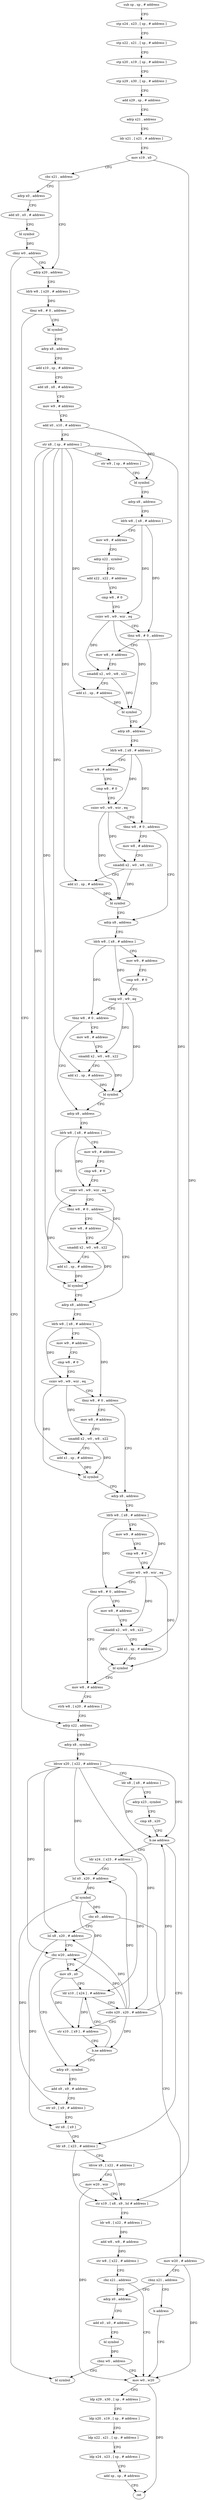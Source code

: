 digraph "func" {
"163364" [label = "sub sp , sp , # address" ]
"163368" [label = "stp x24 , x23 , [ sp , # address ]" ]
"163372" [label = "stp x22 , x21 , [ sp , # address ]" ]
"163376" [label = "stp x20 , x19 , [ sp , # address ]" ]
"163380" [label = "stp x29 , x30 , [ sp , # address ]" ]
"163384" [label = "add x29 , sp , # address" ]
"163388" [label = "adrp x21 , address" ]
"163392" [label = "ldr x21 , [ x21 , # address ]" ]
"163396" [label = "mov x19 , x0" ]
"163400" [label = "cbz x21 , address" ]
"163420" [label = "adrp x20 , address" ]
"163404" [label = "adrp x0 , address" ]
"163424" [label = "ldrb w8 , [ x20 , # address ]" ]
"163428" [label = "tbnz w8 , # 0 , address" ]
"163724" [label = "adrp x22 , address" ]
"163432" [label = "bl symbol" ]
"163408" [label = "add x0 , x0 , # address" ]
"163412" [label = "bl symbol" ]
"163416" [label = "cbnz w0 , address" ]
"163900" [label = "bl symbol" ]
"163728" [label = "adrp x8 , symbol" ]
"163732" [label = "ldrsw x20 , [ x22 , # address ]" ]
"163736" [label = "ldr x8 , [ x8 , # address ]" ]
"163740" [label = "adrp x23 , symbol" ]
"163744" [label = "cmp x8 , x20" ]
"163748" [label = "b.ne address" ]
"163812" [label = "ldr x8 , [ x23 , # address ]" ]
"163752" [label = "ldr x24 , [ x23 , # address ]" ]
"163436" [label = "adrp x8 , address" ]
"163440" [label = "add x10 , sp , # address" ]
"163444" [label = "add x8 , x8 , # address" ]
"163448" [label = "mov w9 , # address" ]
"163452" [label = "add x0 , x10 , # address" ]
"163456" [label = "str x8 , [ sp , # address ]" ]
"163460" [label = "str w9 , [ sp , # address ]" ]
"163464" [label = "bl symbol" ]
"163468" [label = "adrp x8 , address" ]
"163472" [label = "ldrb w8 , [ x8 , # address ]" ]
"163476" [label = "mov w9 , # address" ]
"163480" [label = "adrp x22 , symbol" ]
"163484" [label = "add x22 , x22 , # address" ]
"163488" [label = "cmp w8 , # 0" ]
"163492" [label = "csinv w0 , w9 , wzr , eq" ]
"163496" [label = "tbnz w8 , # 0 , address" ]
"163516" [label = "adrp x8 , address" ]
"163500" [label = "mov w8 , # address" ]
"163816" [label = "ldrsw x9 , [ x22 , # address ]" ]
"163820" [label = "mov w20 , wzr" ]
"163824" [label = "str x19 , [ x8 , x9 , lsl # address ]" ]
"163828" [label = "ldr w8 , [ x22 , # address ]" ]
"163832" [label = "add w8 , w8 , # address" ]
"163836" [label = "str w8 , [ x22 , # address ]" ]
"163840" [label = "cbz x21 , address" ]
"163860" [label = "mov w0 , w20" ]
"163844" [label = "adrp x0 , address" ]
"163756" [label = "lsl x0 , x20 , # address" ]
"163760" [label = "bl symbol" ]
"163764" [label = "cbz x0 , address" ]
"163888" [label = "mov w20 , # address" ]
"163768" [label = "lsl x8 , x20 , # address" ]
"163520" [label = "ldrb w8 , [ x8 , # address ]" ]
"163524" [label = "mov w9 , # address" ]
"163528" [label = "cmp w8 , # 0" ]
"163532" [label = "csinv w0 , w9 , wzr , eq" ]
"163536" [label = "tbnz w8 , # 0 , address" ]
"163556" [label = "adrp x8 , address" ]
"163540" [label = "mov w8 , # address" ]
"163504" [label = "smaddl x2 , w0 , w8 , x22" ]
"163508" [label = "add x1 , sp , # address" ]
"163512" [label = "bl symbol" ]
"163864" [label = "ldp x29 , x30 , [ sp , # address ]" ]
"163868" [label = "ldp x20 , x19 , [ sp , # address ]" ]
"163872" [label = "ldp x22 , x21 , [ sp , # address ]" ]
"163876" [label = "ldp x24 , x23 , [ sp , # address ]" ]
"163880" [label = "add sp , sp , # address" ]
"163884" [label = "ret" ]
"163848" [label = "add x0 , x0 , # address" ]
"163852" [label = "bl symbol" ]
"163856" [label = "cbnz w0 , address" ]
"163892" [label = "cbnz x21 , address" ]
"163896" [label = "b address" ]
"163772" [label = "cbz w20 , address" ]
"163796" [label = "adrp x9 , symbol" ]
"163776" [label = "mov x9 , x0" ]
"163560" [label = "ldrb w8 , [ x8 , # address ]" ]
"163564" [label = "mov w9 , # address" ]
"163568" [label = "cmp w8 , # 0" ]
"163572" [label = "cneg w0 , w9 , eq" ]
"163576" [label = "tbnz w8 , # 0 , address" ]
"163596" [label = "adrp x8 , address" ]
"163580" [label = "mov w8 , # address" ]
"163544" [label = "smaddl x2 , w0 , w8 , x22" ]
"163548" [label = "add x1 , sp , # address" ]
"163552" [label = "bl symbol" ]
"163800" [label = "add x9 , x9 , # address" ]
"163804" [label = "str x0 , [ x9 , # address ]" ]
"163808" [label = "str x8 , [ x9 ]" ]
"163780" [label = "ldr x10 , [ x24 ] , # address" ]
"163600" [label = "ldrb w8 , [ x8 , # address ]" ]
"163604" [label = "mov w9 , # address" ]
"163608" [label = "cmp w8 , # 0" ]
"163612" [label = "csinv w0 , w9 , wzr , eq" ]
"163616" [label = "tbnz w8 , # 0 , address" ]
"163636" [label = "adrp x8 , address" ]
"163620" [label = "mov w8 , # address" ]
"163584" [label = "smaddl x2 , w0 , w8 , x22" ]
"163588" [label = "add x1 , sp , # address" ]
"163592" [label = "bl symbol" ]
"163784" [label = "subs x20 , x20 , # address" ]
"163788" [label = "str x10 , [ x9 ] , # address" ]
"163792" [label = "b.ne address" ]
"163640" [label = "ldrb w8 , [ x8 , # address ]" ]
"163644" [label = "mov w9 , # address" ]
"163648" [label = "cmp w8 , # 0" ]
"163652" [label = "csinv w0 , w9 , wzr , eq" ]
"163656" [label = "tbnz w8 , # 0 , address" ]
"163676" [label = "adrp x8 , address" ]
"163660" [label = "mov w8 , # address" ]
"163624" [label = "smaddl x2 , w0 , w8 , x22" ]
"163628" [label = "add x1 , sp , # address" ]
"163632" [label = "bl symbol" ]
"163680" [label = "ldrb w8 , [ x8 , # address ]" ]
"163684" [label = "mov w9 , # address" ]
"163688" [label = "cmp w8 , # 0" ]
"163692" [label = "csinv w0 , w9 , wzr , eq" ]
"163696" [label = "tbnz w8 , # 0 , address" ]
"163716" [label = "mov w8 , # address" ]
"163700" [label = "mov w8 , # address" ]
"163664" [label = "smaddl x2 , w0 , w8 , x22" ]
"163668" [label = "add x1 , sp , # address" ]
"163672" [label = "bl symbol" ]
"163720" [label = "strb w8 , [ x20 , # address ]" ]
"163704" [label = "smaddl x2 , w0 , w8 , x22" ]
"163708" [label = "add x1 , sp , # address" ]
"163712" [label = "bl symbol" ]
"163364" -> "163368" [ label = "CFG" ]
"163368" -> "163372" [ label = "CFG" ]
"163372" -> "163376" [ label = "CFG" ]
"163376" -> "163380" [ label = "CFG" ]
"163380" -> "163384" [ label = "CFG" ]
"163384" -> "163388" [ label = "CFG" ]
"163388" -> "163392" [ label = "CFG" ]
"163392" -> "163396" [ label = "CFG" ]
"163396" -> "163400" [ label = "CFG" ]
"163396" -> "163824" [ label = "DFG" ]
"163400" -> "163420" [ label = "CFG" ]
"163400" -> "163404" [ label = "CFG" ]
"163420" -> "163424" [ label = "CFG" ]
"163404" -> "163408" [ label = "CFG" ]
"163424" -> "163428" [ label = "DFG" ]
"163428" -> "163724" [ label = "CFG" ]
"163428" -> "163432" [ label = "CFG" ]
"163724" -> "163728" [ label = "CFG" ]
"163432" -> "163436" [ label = "CFG" ]
"163408" -> "163412" [ label = "CFG" ]
"163412" -> "163416" [ label = "DFG" ]
"163416" -> "163900" [ label = "CFG" ]
"163416" -> "163420" [ label = "CFG" ]
"163728" -> "163732" [ label = "CFG" ]
"163732" -> "163736" [ label = "CFG" ]
"163732" -> "163748" [ label = "DFG" ]
"163732" -> "163756" [ label = "DFG" ]
"163732" -> "163768" [ label = "DFG" ]
"163732" -> "163772" [ label = "DFG" ]
"163732" -> "163784" [ label = "DFG" ]
"163736" -> "163740" [ label = "CFG" ]
"163736" -> "163748" [ label = "DFG" ]
"163740" -> "163744" [ label = "CFG" ]
"163744" -> "163748" [ label = "CFG" ]
"163748" -> "163812" [ label = "CFG" ]
"163748" -> "163752" [ label = "CFG" ]
"163812" -> "163816" [ label = "CFG" ]
"163812" -> "163824" [ label = "DFG" ]
"163752" -> "163756" [ label = "CFG" ]
"163752" -> "163780" [ label = "DFG" ]
"163436" -> "163440" [ label = "CFG" ]
"163440" -> "163444" [ label = "CFG" ]
"163444" -> "163448" [ label = "CFG" ]
"163448" -> "163452" [ label = "CFG" ]
"163452" -> "163456" [ label = "CFG" ]
"163452" -> "163464" [ label = "DFG" ]
"163456" -> "163460" [ label = "CFG" ]
"163456" -> "163508" [ label = "DFG" ]
"163456" -> "163548" [ label = "DFG" ]
"163456" -> "163588" [ label = "DFG" ]
"163456" -> "163628" [ label = "DFG" ]
"163456" -> "163668" [ label = "DFG" ]
"163456" -> "163708" [ label = "DFG" ]
"163460" -> "163464" [ label = "CFG" ]
"163464" -> "163468" [ label = "CFG" ]
"163468" -> "163472" [ label = "CFG" ]
"163472" -> "163476" [ label = "CFG" ]
"163472" -> "163492" [ label = "DFG" ]
"163472" -> "163496" [ label = "DFG" ]
"163476" -> "163480" [ label = "CFG" ]
"163480" -> "163484" [ label = "CFG" ]
"163484" -> "163488" [ label = "CFG" ]
"163488" -> "163492" [ label = "CFG" ]
"163492" -> "163496" [ label = "CFG" ]
"163492" -> "163504" [ label = "DFG" ]
"163492" -> "163512" [ label = "DFG" ]
"163496" -> "163516" [ label = "CFG" ]
"163496" -> "163500" [ label = "CFG" ]
"163516" -> "163520" [ label = "CFG" ]
"163500" -> "163504" [ label = "CFG" ]
"163816" -> "163820" [ label = "CFG" ]
"163816" -> "163824" [ label = "DFG" ]
"163820" -> "163824" [ label = "CFG" ]
"163820" -> "163860" [ label = "DFG" ]
"163824" -> "163828" [ label = "CFG" ]
"163828" -> "163832" [ label = "DFG" ]
"163832" -> "163836" [ label = "DFG" ]
"163836" -> "163840" [ label = "CFG" ]
"163840" -> "163860" [ label = "CFG" ]
"163840" -> "163844" [ label = "CFG" ]
"163860" -> "163864" [ label = "CFG" ]
"163860" -> "163884" [ label = "DFG" ]
"163844" -> "163848" [ label = "CFG" ]
"163756" -> "163760" [ label = "DFG" ]
"163760" -> "163764" [ label = "DFG" ]
"163760" -> "163804" [ label = "DFG" ]
"163760" -> "163776" [ label = "DFG" ]
"163764" -> "163888" [ label = "CFG" ]
"163764" -> "163768" [ label = "CFG" ]
"163888" -> "163892" [ label = "CFG" ]
"163888" -> "163860" [ label = "DFG" ]
"163768" -> "163772" [ label = "CFG" ]
"163768" -> "163808" [ label = "DFG" ]
"163520" -> "163524" [ label = "CFG" ]
"163520" -> "163532" [ label = "DFG" ]
"163520" -> "163536" [ label = "DFG" ]
"163524" -> "163528" [ label = "CFG" ]
"163528" -> "163532" [ label = "CFG" ]
"163532" -> "163536" [ label = "CFG" ]
"163532" -> "163544" [ label = "DFG" ]
"163532" -> "163552" [ label = "DFG" ]
"163536" -> "163556" [ label = "CFG" ]
"163536" -> "163540" [ label = "CFG" ]
"163556" -> "163560" [ label = "CFG" ]
"163540" -> "163544" [ label = "CFG" ]
"163504" -> "163508" [ label = "CFG" ]
"163504" -> "163512" [ label = "DFG" ]
"163508" -> "163512" [ label = "DFG" ]
"163512" -> "163516" [ label = "CFG" ]
"163864" -> "163868" [ label = "CFG" ]
"163868" -> "163872" [ label = "CFG" ]
"163872" -> "163876" [ label = "CFG" ]
"163876" -> "163880" [ label = "CFG" ]
"163880" -> "163884" [ label = "CFG" ]
"163848" -> "163852" [ label = "CFG" ]
"163852" -> "163856" [ label = "DFG" ]
"163856" -> "163900" [ label = "CFG" ]
"163856" -> "163860" [ label = "CFG" ]
"163892" -> "163844" [ label = "CFG" ]
"163892" -> "163896" [ label = "CFG" ]
"163896" -> "163860" [ label = "CFG" ]
"163772" -> "163796" [ label = "CFG" ]
"163772" -> "163776" [ label = "CFG" ]
"163796" -> "163800" [ label = "CFG" ]
"163776" -> "163780" [ label = "CFG" ]
"163776" -> "163788" [ label = "DFG" ]
"163560" -> "163564" [ label = "CFG" ]
"163560" -> "163572" [ label = "DFG" ]
"163560" -> "163576" [ label = "DFG" ]
"163564" -> "163568" [ label = "CFG" ]
"163568" -> "163572" [ label = "CFG" ]
"163572" -> "163576" [ label = "CFG" ]
"163572" -> "163584" [ label = "DFG" ]
"163572" -> "163592" [ label = "DFG" ]
"163576" -> "163596" [ label = "CFG" ]
"163576" -> "163580" [ label = "CFG" ]
"163596" -> "163600" [ label = "CFG" ]
"163580" -> "163584" [ label = "CFG" ]
"163544" -> "163548" [ label = "CFG" ]
"163544" -> "163552" [ label = "DFG" ]
"163548" -> "163552" [ label = "DFG" ]
"163552" -> "163556" [ label = "CFG" ]
"163800" -> "163804" [ label = "CFG" ]
"163804" -> "163808" [ label = "CFG" ]
"163808" -> "163812" [ label = "CFG" ]
"163780" -> "163784" [ label = "CFG" ]
"163780" -> "163788" [ label = "DFG" ]
"163600" -> "163604" [ label = "CFG" ]
"163600" -> "163612" [ label = "DFG" ]
"163600" -> "163616" [ label = "DFG" ]
"163604" -> "163608" [ label = "CFG" ]
"163608" -> "163612" [ label = "CFG" ]
"163612" -> "163616" [ label = "CFG" ]
"163612" -> "163624" [ label = "DFG" ]
"163612" -> "163632" [ label = "DFG" ]
"163616" -> "163636" [ label = "CFG" ]
"163616" -> "163620" [ label = "CFG" ]
"163636" -> "163640" [ label = "CFG" ]
"163620" -> "163624" [ label = "CFG" ]
"163584" -> "163588" [ label = "CFG" ]
"163584" -> "163592" [ label = "DFG" ]
"163588" -> "163592" [ label = "DFG" ]
"163592" -> "163596" [ label = "CFG" ]
"163784" -> "163788" [ label = "CFG" ]
"163784" -> "163748" [ label = "DFG" ]
"163784" -> "163756" [ label = "DFG" ]
"163784" -> "163768" [ label = "DFG" ]
"163784" -> "163772" [ label = "DFG" ]
"163784" -> "163792" [ label = "DFG" ]
"163788" -> "163792" [ label = "CFG" ]
"163792" -> "163780" [ label = "CFG" ]
"163792" -> "163796" [ label = "CFG" ]
"163640" -> "163644" [ label = "CFG" ]
"163640" -> "163652" [ label = "DFG" ]
"163640" -> "163656" [ label = "DFG" ]
"163644" -> "163648" [ label = "CFG" ]
"163648" -> "163652" [ label = "CFG" ]
"163652" -> "163656" [ label = "CFG" ]
"163652" -> "163664" [ label = "DFG" ]
"163652" -> "163672" [ label = "DFG" ]
"163656" -> "163676" [ label = "CFG" ]
"163656" -> "163660" [ label = "CFG" ]
"163676" -> "163680" [ label = "CFG" ]
"163660" -> "163664" [ label = "CFG" ]
"163624" -> "163628" [ label = "CFG" ]
"163624" -> "163632" [ label = "DFG" ]
"163628" -> "163632" [ label = "DFG" ]
"163632" -> "163636" [ label = "CFG" ]
"163680" -> "163684" [ label = "CFG" ]
"163680" -> "163692" [ label = "DFG" ]
"163680" -> "163696" [ label = "DFG" ]
"163684" -> "163688" [ label = "CFG" ]
"163688" -> "163692" [ label = "CFG" ]
"163692" -> "163696" [ label = "CFG" ]
"163692" -> "163704" [ label = "DFG" ]
"163692" -> "163712" [ label = "DFG" ]
"163696" -> "163716" [ label = "CFG" ]
"163696" -> "163700" [ label = "CFG" ]
"163716" -> "163720" [ label = "CFG" ]
"163700" -> "163704" [ label = "CFG" ]
"163664" -> "163668" [ label = "CFG" ]
"163664" -> "163672" [ label = "DFG" ]
"163668" -> "163672" [ label = "DFG" ]
"163672" -> "163676" [ label = "CFG" ]
"163720" -> "163724" [ label = "CFG" ]
"163704" -> "163708" [ label = "CFG" ]
"163704" -> "163712" [ label = "DFG" ]
"163708" -> "163712" [ label = "DFG" ]
"163712" -> "163716" [ label = "CFG" ]
}
